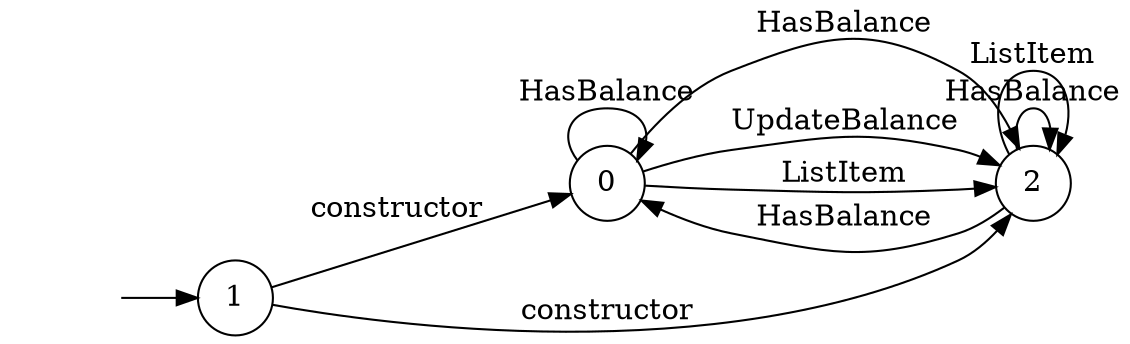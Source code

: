 digraph "Dapp-Automata-data/fuzzer/testnetdata-model-rq1-fix/Bazaar/contractorplus" {
	graph [rankdir=LR]
	"" [label="" shape=plaintext]
	0 [label=0 shape=circle]
	2 [label=2 shape=circle]
	1 [label=1 shape=circle]
	"" -> 1 [label=""]
	0 -> 0 [label=HasBalance]
	0 -> 2 [label=HasBalance]
	0 -> 2 [label=UpdateBalance]
	0 -> 2 [label=ListItem]
	1 -> 0 [label=constructor]
	1 -> 2 [label=constructor]
	2 -> 0 [label=HasBalance]
	2 -> 2 [label=HasBalance]
	2 -> 2 [label=ListItem]
}
